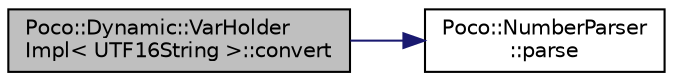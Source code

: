 digraph "Poco::Dynamic::VarHolderImpl&lt; UTF16String &gt;::convert"
{
 // LATEX_PDF_SIZE
  edge [fontname="Helvetica",fontsize="10",labelfontname="Helvetica",labelfontsize="10"];
  node [fontname="Helvetica",fontsize="10",shape=record];
  rankdir="LR";
  Node1 [label="Poco::Dynamic::VarHolder\lImpl\< UTF16String \>::convert",height=0.2,width=0.4,color="black", fillcolor="grey75", style="filled", fontcolor="black",tooltip=" "];
  Node1 -> Node2 [color="midnightblue",fontsize="10",style="solid"];
  Node2 [label="Poco::NumberParser\l::parse",height=0.2,width=0.4,color="black", fillcolor="white", style="filled",URL="$classPoco_1_1NumberParser.html#a619ea8b7484114330a613645720ff386",tooltip=" "];
}
